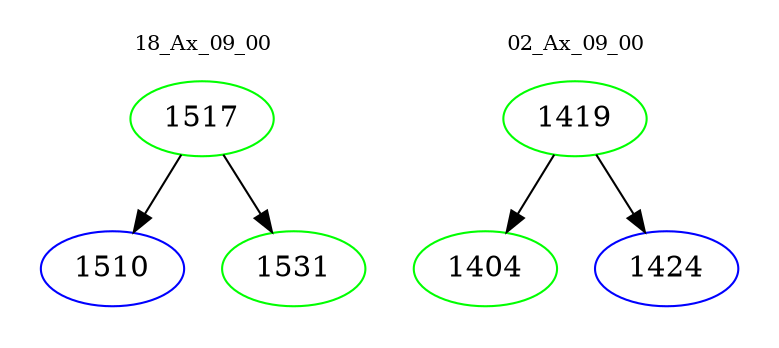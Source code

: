 digraph{
subgraph cluster_0 {
color = white
label = "18_Ax_09_00";
fontsize=10;
T0_1517 [label="1517", color="green"]
T0_1517 -> T0_1510 [color="black"]
T0_1510 [label="1510", color="blue"]
T0_1517 -> T0_1531 [color="black"]
T0_1531 [label="1531", color="green"]
}
subgraph cluster_1 {
color = white
label = "02_Ax_09_00";
fontsize=10;
T1_1419 [label="1419", color="green"]
T1_1419 -> T1_1404 [color="black"]
T1_1404 [label="1404", color="green"]
T1_1419 -> T1_1424 [color="black"]
T1_1424 [label="1424", color="blue"]
}
}
